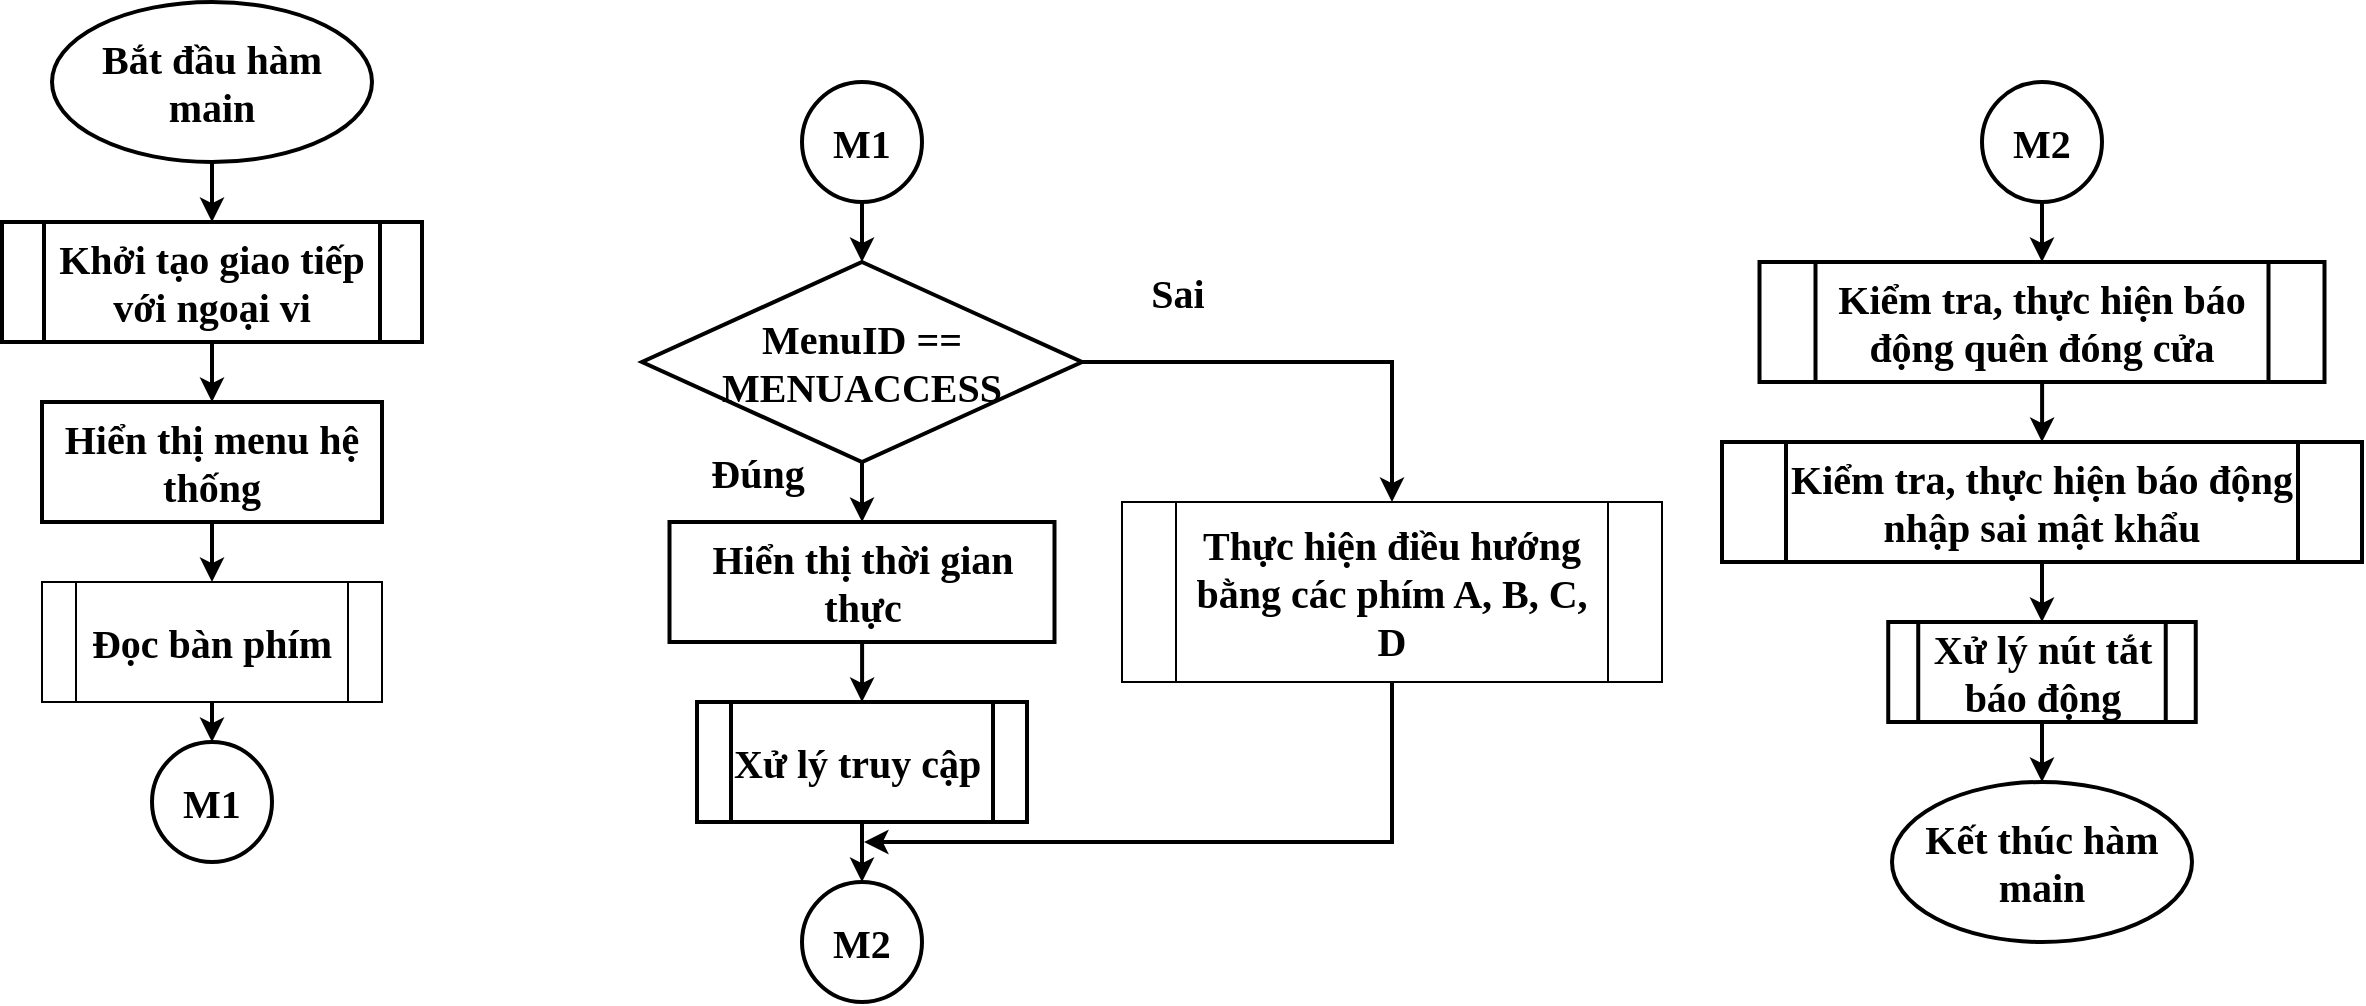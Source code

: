 <mxfile version="21.5.0" type="device">
  <diagram name="Page-1" id="QPQulkxRh0QCsYlEspli">
    <mxGraphModel dx="1630" dy="544" grid="1" gridSize="10" guides="1" tooltips="1" connect="1" arrows="1" fold="1" page="1" pageScale="1" pageWidth="850" pageHeight="1100" math="0" shadow="0">
      <root>
        <mxCell id="0" />
        <mxCell id="1" parent="0" />
        <mxCell id="XCPFlrFazRPwGxz09RWL-25" style="edgeStyle=orthogonalEdgeStyle;rounded=0;orthogonalLoop=1;jettySize=auto;html=1;exitX=1;exitY=0.5;exitDx=0;exitDy=0;entryX=0.5;entryY=0;entryDx=0;entryDy=0;strokeWidth=2;fontSize=20;fontFamily=Times New Roman;fontStyle=1" parent="1" source="XCPFlrFazRPwGxz09RWL-7" target="aA7Yho0MTrzrNq6ZITcg-2" edge="1">
          <mxGeometry relative="1" as="geometry">
            <mxPoint x="537.5" y="570" as="targetPoint" />
          </mxGeometry>
        </mxCell>
        <mxCell id="XCPFlrFazRPwGxz09RWL-26" value="" style="edgeStyle=orthogonalEdgeStyle;rounded=0;orthogonalLoop=1;jettySize=auto;html=1;strokeWidth=2;fontSize=20;fontFamily=Times New Roman;fontStyle=1" parent="1" source="XCPFlrFazRPwGxz09RWL-7" target="XCPFlrFazRPwGxz09RWL-10" edge="1">
          <mxGeometry relative="1" as="geometry" />
        </mxCell>
        <mxCell id="XCPFlrFazRPwGxz09RWL-7" value="MenuID == MENUACCESS" style="rhombus;whiteSpace=wrap;html=1;strokeWidth=2;fontSize=20;fontFamily=Times New Roman;fontStyle=1" parent="1" vertex="1">
          <mxGeometry x="160" y="450" width="220" height="100" as="geometry" />
        </mxCell>
        <mxCell id="aA7Yho0MTrzrNq6ZITcg-5" style="edgeStyle=orthogonalEdgeStyle;rounded=0;orthogonalLoop=1;jettySize=auto;html=1;exitX=0.5;exitY=1;exitDx=0;exitDy=0;entryX=0.5;entryY=0;entryDx=0;entryDy=0;fontSize=13;strokeWidth=2;" parent="1" source="XCPFlrFazRPwGxz09RWL-9" target="aA7Yho0MTrzrNq6ZITcg-4" edge="1">
          <mxGeometry relative="1" as="geometry" />
        </mxCell>
        <mxCell id="XCPFlrFazRPwGxz09RWL-9" value="Xử lý truy cập" style="shape=process;whiteSpace=wrap;html=1;backgroundOutline=1;strokeWidth=2;fontSize=20;fontFamily=Times New Roman;fontStyle=1;align=left;" parent="1" vertex="1">
          <mxGeometry x="187.5" y="670" width="165" height="60" as="geometry" />
        </mxCell>
        <mxCell id="XCPFlrFazRPwGxz09RWL-27" value="" style="edgeStyle=orthogonalEdgeStyle;rounded=0;orthogonalLoop=1;jettySize=auto;html=1;strokeWidth=2;fontSize=20;fontFamily=Times New Roman;fontStyle=1" parent="1" source="XCPFlrFazRPwGxz09RWL-10" target="XCPFlrFazRPwGxz09RWL-9" edge="1">
          <mxGeometry relative="1" as="geometry" />
        </mxCell>
        <mxCell id="XCPFlrFazRPwGxz09RWL-10" value="Hiển thị thời gian thực" style="rounded=0;whiteSpace=wrap;html=1;strokeWidth=2;fontSize=20;fontFamily=Times New Roman;fontStyle=1" parent="1" vertex="1">
          <mxGeometry x="173.75" y="580" width="192.5" height="60" as="geometry" />
        </mxCell>
        <mxCell id="XCPFlrFazRPwGxz09RWL-37" value="" style="endArrow=classic;html=1;rounded=0;exitX=0.5;exitY=1;exitDx=0;exitDy=0;strokeWidth=2;fontSize=20;fontFamily=Times New Roman;fontStyle=1" parent="1" source="aA7Yho0MTrzrNq6ZITcg-2" edge="1">
          <mxGeometry width="50" height="50" relative="1" as="geometry">
            <mxPoint x="537.5" y="660" as="sourcePoint" />
            <mxPoint x="271" y="740" as="targetPoint" />
            <Array as="points">
              <mxPoint x="535" y="740" />
            </Array>
          </mxGeometry>
        </mxCell>
        <mxCell id="_z30vPa9xvEplYzG8e8M-28" value="" style="edgeStyle=orthogonalEdgeStyle;rounded=0;orthogonalLoop=1;jettySize=auto;html=1;strokeWidth=2;fontFamily=Times New Roman;fontStyle=1;fontSize=20;" parent="1" source="XCPFlrFazRPwGxz09RWL-40" target="_z30vPa9xvEplYzG8e8M-24" edge="1">
          <mxGeometry relative="1" as="geometry" />
        </mxCell>
        <mxCell id="XCPFlrFazRPwGxz09RWL-40" value="Kiểm tra, thực hiện báo động nhập sai mật khẩu" style="shape=process;whiteSpace=wrap;html=1;backgroundOutline=1;strokeWidth=2;fontSize=20;fontFamily=Times New Roman;fontStyle=1;align=center;" parent="1" vertex="1">
          <mxGeometry x="700" y="540" width="320" height="60" as="geometry" />
        </mxCell>
        <mxCell id="XCPFlrFazRPwGxz09RWL-41" value="Kết thúc hàm main" style="ellipse;whiteSpace=wrap;html=1;strokeWidth=2;fontSize=20;fontFamily=Times New Roman;fontStyle=1" parent="1" vertex="1">
          <mxGeometry x="785" y="710" width="150" height="80" as="geometry" />
        </mxCell>
        <mxCell id="_z30vPa9xvEplYzG8e8M-21" value="Đúng" style="text;html=1;strokeColor=none;fillColor=none;align=center;verticalAlign=middle;whiteSpace=wrap;rounded=0;fontStyle=1;fontFamily=Times New Roman;fontSize=20;strokeWidth=2;" parent="1" vertex="1">
          <mxGeometry x="187.5" y="540" width="60" height="30" as="geometry" />
        </mxCell>
        <mxCell id="_z30vPa9xvEplYzG8e8M-22" value="Sai" style="text;html=1;strokeColor=none;fillColor=none;align=center;verticalAlign=middle;whiteSpace=wrap;rounded=0;fontStyle=1;fontFamily=Times New Roman;fontSize=20;strokeWidth=2;" parent="1" vertex="1">
          <mxGeometry x="397.5" y="450" width="60" height="30" as="geometry" />
        </mxCell>
        <mxCell id="_z30vPa9xvEplYzG8e8M-29" value="" style="edgeStyle=orthogonalEdgeStyle;rounded=0;orthogonalLoop=1;jettySize=auto;html=1;strokeWidth=2;fontFamily=Times New Roman;fontStyle=1;fontSize=20;" parent="1" source="_z30vPa9xvEplYzG8e8M-24" target="XCPFlrFazRPwGxz09RWL-41" edge="1">
          <mxGeometry relative="1" as="geometry" />
        </mxCell>
        <mxCell id="_z30vPa9xvEplYzG8e8M-24" value="Xử lý nút tắt báo động" style="shape=process;whiteSpace=wrap;html=1;backgroundOutline=1;strokeWidth=2;fontSize=20;fontFamily=Times New Roman;fontStyle=1;align=center;" parent="1" vertex="1">
          <mxGeometry x="783.12" y="630" width="153.75" height="50" as="geometry" />
        </mxCell>
        <mxCell id="_z30vPa9xvEplYzG8e8M-27" value="" style="edgeStyle=orthogonalEdgeStyle;rounded=0;orthogonalLoop=1;jettySize=auto;html=1;strokeWidth=2;fontFamily=Times New Roman;fontStyle=1;fontSize=20;" parent="1" source="_z30vPa9xvEplYzG8e8M-25" target="XCPFlrFazRPwGxz09RWL-40" edge="1">
          <mxGeometry relative="1" as="geometry" />
        </mxCell>
        <mxCell id="_z30vPa9xvEplYzG8e8M-25" value="Kiểm tra, thực hiện báo động quên đóng cửa" style="shape=process;whiteSpace=wrap;html=1;backgroundOutline=1;strokeWidth=2;fontSize=20;fontFamily=Times New Roman;fontStyle=1;align=center;" parent="1" vertex="1">
          <mxGeometry x="718.75" y="450" width="282.5" height="60" as="geometry" />
        </mxCell>
        <mxCell id="tlRjyBwh2CmH-G3RnYh4-1" value="" style="edgeStyle=orthogonalEdgeStyle;rounded=0;orthogonalLoop=1;jettySize=auto;html=1;strokeWidth=2;fontSize=20;fontFamily=Times New Roman;fontStyle=1" parent="1" source="tlRjyBwh2CmH-G3RnYh4-2" target="tlRjyBwh2CmH-G3RnYh4-6" edge="1">
          <mxGeometry relative="1" as="geometry" />
        </mxCell>
        <mxCell id="tlRjyBwh2CmH-G3RnYh4-2" value="Bắt đầu hàm main" style="ellipse;whiteSpace=wrap;html=1;strokeWidth=2;fontSize=20;fontFamily=Times New Roman;fontStyle=1" parent="1" vertex="1">
          <mxGeometry x="-135" y="320" width="160" height="80" as="geometry" />
        </mxCell>
        <mxCell id="aA7Yho0MTrzrNq6ZITcg-8" style="edgeStyle=orthogonalEdgeStyle;rounded=0;orthogonalLoop=1;jettySize=auto;html=1;exitX=0.5;exitY=1;exitDx=0;exitDy=0;entryX=0.5;entryY=0;entryDx=0;entryDy=0;strokeWidth=2;" parent="1" source="tlRjyBwh2CmH-G3RnYh4-4" target="aA7Yho0MTrzrNq6ZITcg-1" edge="1">
          <mxGeometry relative="1" as="geometry" />
        </mxCell>
        <mxCell id="tlRjyBwh2CmH-G3RnYh4-4" value="Hiển thị menu hệ thống" style="rounded=0;whiteSpace=wrap;html=1;strokeWidth=2;fontSize=20;fontFamily=Times New Roman;fontStyle=1" parent="1" vertex="1">
          <mxGeometry x="-140" y="520" width="170" height="60" as="geometry" />
        </mxCell>
        <mxCell id="aA7Yho0MTrzrNq6ZITcg-10" style="edgeStyle=orthogonalEdgeStyle;rounded=0;orthogonalLoop=1;jettySize=auto;html=1;exitX=0.5;exitY=1;exitDx=0;exitDy=0;entryX=0.5;entryY=0;entryDx=0;entryDy=0;strokeWidth=2;" parent="1" source="tlRjyBwh2CmH-G3RnYh4-6" target="tlRjyBwh2CmH-G3RnYh4-4" edge="1">
          <mxGeometry relative="1" as="geometry" />
        </mxCell>
        <mxCell id="tlRjyBwh2CmH-G3RnYh4-6" value="Khởi tạo giao tiếp với ngoại vi" style="shape=process;whiteSpace=wrap;html=1;backgroundOutline=1;strokeWidth=2;fontSize=20;fontFamily=Times New Roman;fontStyle=1" parent="1" vertex="1">
          <mxGeometry x="-160" y="430" width="210" height="60" as="geometry" />
        </mxCell>
        <mxCell id="tlRjyBwh2CmH-G3RnYh4-9" value="M1" style="ellipse;whiteSpace=wrap;html=1;aspect=fixed;strokeWidth=2;fontFamily=Times New Roman;fontStyle=1;fontSize=20;" parent="1" vertex="1">
          <mxGeometry x="-85" y="690" width="60" height="60" as="geometry" />
        </mxCell>
        <mxCell id="tlRjyBwh2CmH-G3RnYh4-11" value="" style="edgeStyle=orthogonalEdgeStyle;rounded=0;orthogonalLoop=1;jettySize=auto;html=1;strokeWidth=2;fontFamily=Times New Roman;fontStyle=1;fontSize=20;" parent="1" source="tlRjyBwh2CmH-G3RnYh4-10" target="XCPFlrFazRPwGxz09RWL-7" edge="1">
          <mxGeometry relative="1" as="geometry" />
        </mxCell>
        <mxCell id="tlRjyBwh2CmH-G3RnYh4-10" value="M1" style="ellipse;whiteSpace=wrap;html=1;aspect=fixed;strokeWidth=2;fontFamily=Times New Roman;fontStyle=1;fontSize=20;" parent="1" vertex="1">
          <mxGeometry x="240" y="360" width="60" height="60" as="geometry" />
        </mxCell>
        <mxCell id="aA7Yho0MTrzrNq6ZITcg-9" style="edgeStyle=orthogonalEdgeStyle;rounded=0;orthogonalLoop=1;jettySize=auto;html=1;exitX=0.5;exitY=1;exitDx=0;exitDy=0;entryX=0.5;entryY=0;entryDx=0;entryDy=0;strokeWidth=2;" parent="1" source="aA7Yho0MTrzrNq6ZITcg-1" target="tlRjyBwh2CmH-G3RnYh4-9" edge="1">
          <mxGeometry relative="1" as="geometry" />
        </mxCell>
        <mxCell id="aA7Yho0MTrzrNq6ZITcg-1" value="Đọc bàn phím" style="shape=process;whiteSpace=wrap;html=1;backgroundOutline=1;fontSize=20;fontFamily=Times New Roman;fontStyle=1" parent="1" vertex="1">
          <mxGeometry x="-140" y="610" width="170" height="60" as="geometry" />
        </mxCell>
        <mxCell id="aA7Yho0MTrzrNq6ZITcg-2" value="Thực hiện điều hướng bằng các phím A, B, C, D" style="shape=process;whiteSpace=wrap;html=1;backgroundOutline=1;fontFamily=Times New Roman;fontSize=20;fontStyle=1" parent="1" vertex="1">
          <mxGeometry x="400" y="570" width="270" height="90" as="geometry" />
        </mxCell>
        <mxCell id="aA7Yho0MTrzrNq6ZITcg-4" value="M2" style="ellipse;whiteSpace=wrap;html=1;aspect=fixed;strokeWidth=2;fontFamily=Times New Roman;fontStyle=1;fontSize=20;" parent="1" vertex="1">
          <mxGeometry x="240" y="760" width="60" height="60" as="geometry" />
        </mxCell>
        <mxCell id="aA7Yho0MTrzrNq6ZITcg-7" style="edgeStyle=orthogonalEdgeStyle;rounded=0;orthogonalLoop=1;jettySize=auto;html=1;entryX=0.5;entryY=0;entryDx=0;entryDy=0;strokeWidth=2;" parent="1" source="aA7Yho0MTrzrNq6ZITcg-6" target="_z30vPa9xvEplYzG8e8M-25" edge="1">
          <mxGeometry relative="1" as="geometry" />
        </mxCell>
        <mxCell id="aA7Yho0MTrzrNq6ZITcg-6" value="M2" style="ellipse;whiteSpace=wrap;html=1;aspect=fixed;strokeWidth=2;fontFamily=Times New Roman;fontStyle=1;fontSize=20;" parent="1" vertex="1">
          <mxGeometry x="830" y="360" width="60" height="60" as="geometry" />
        </mxCell>
      </root>
    </mxGraphModel>
  </diagram>
</mxfile>
